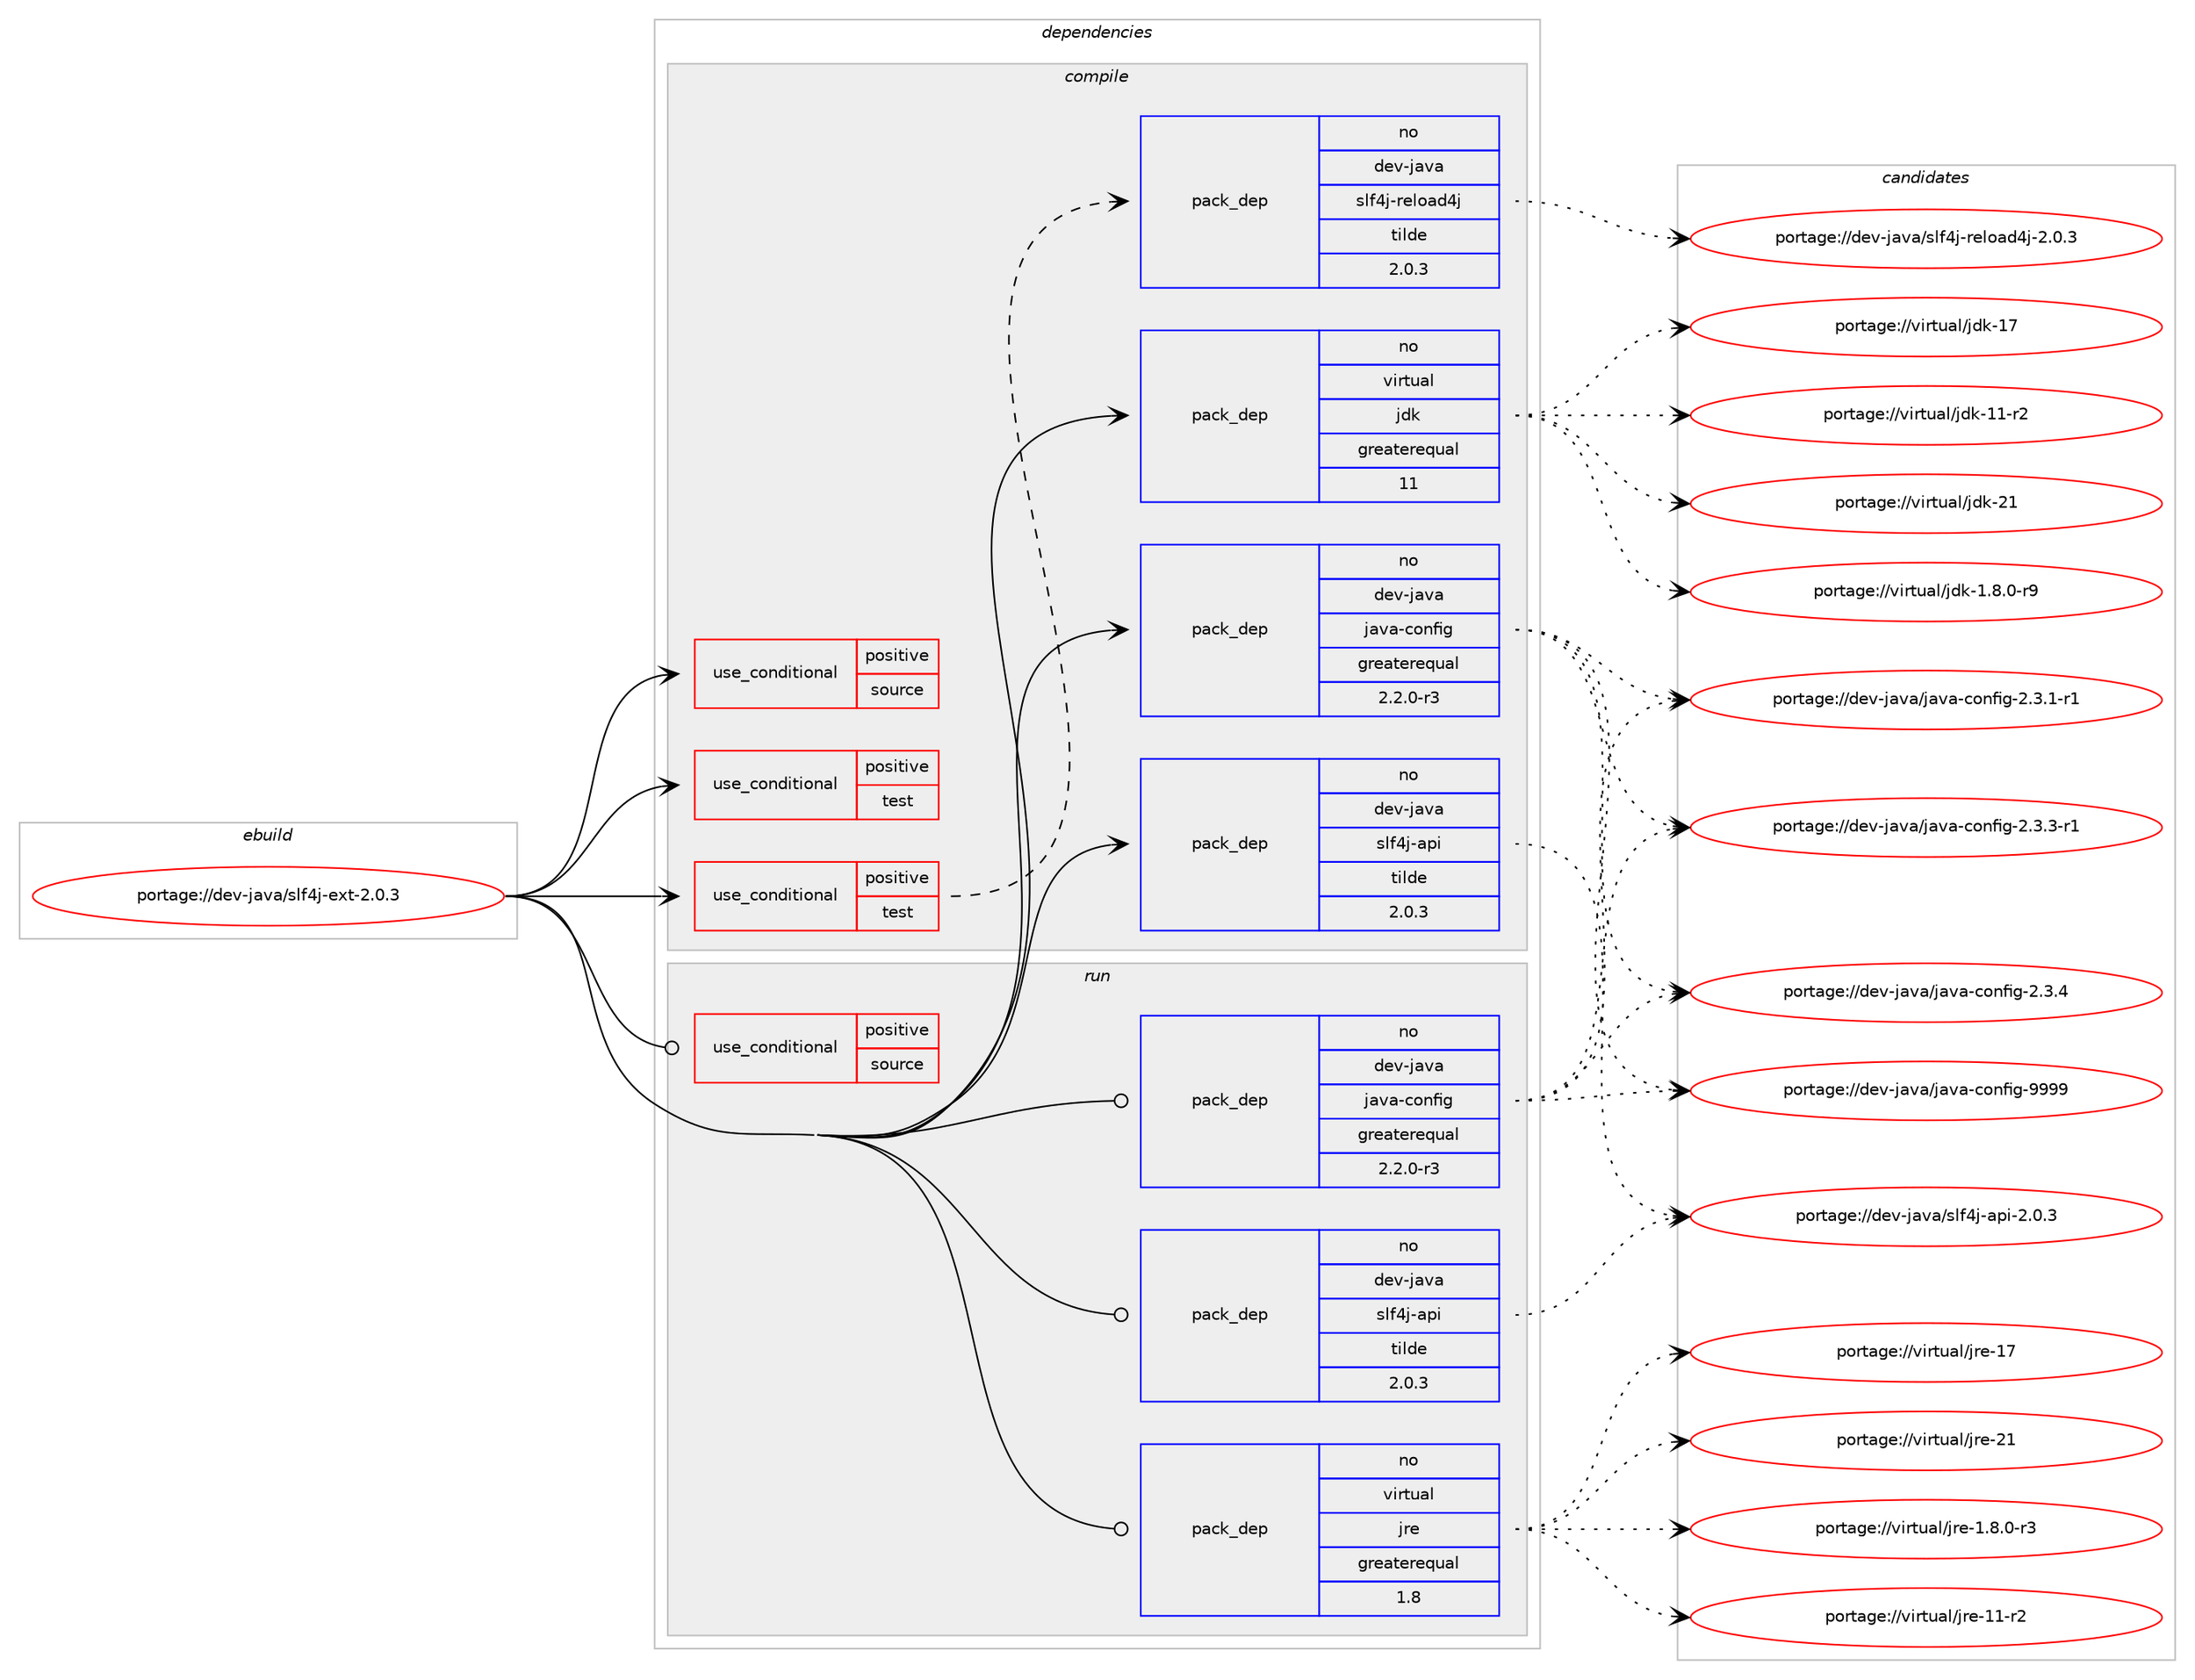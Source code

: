 digraph prolog {

# *************
# Graph options
# *************

newrank=true;
concentrate=true;
compound=true;
graph [rankdir=LR,fontname=Helvetica,fontsize=10,ranksep=1.5];#, ranksep=2.5, nodesep=0.2];
edge  [arrowhead=vee];
node  [fontname=Helvetica,fontsize=10];

# **********
# The ebuild
# **********

subgraph cluster_leftcol {
color=gray;
rank=same;
label=<<i>ebuild</i>>;
id [label="portage://dev-java/slf4j-ext-2.0.3", color=red, width=4, href="../dev-java/slf4j-ext-2.0.3.svg"];
}

# ****************
# The dependencies
# ****************

subgraph cluster_midcol {
color=gray;
label=<<i>dependencies</i>>;
subgraph cluster_compile {
fillcolor="#eeeeee";
style=filled;
label=<<i>compile</i>>;
subgraph cond21810 {
dependency49350 [label=<<TABLE BORDER="0" CELLBORDER="1" CELLSPACING="0" CELLPADDING="4"><TR><TD ROWSPAN="3" CELLPADDING="10">use_conditional</TD></TR><TR><TD>positive</TD></TR><TR><TD>source</TD></TR></TABLE>>, shape=none, color=red];
# *** BEGIN UNKNOWN DEPENDENCY TYPE (TODO) ***
# dependency49350 -> package_dependency(portage://dev-java/slf4j-ext-2.0.3,install,no,app-arch,zip,none,[,,],[],[])
# *** END UNKNOWN DEPENDENCY TYPE (TODO) ***

}
id:e -> dependency49350:w [weight=20,style="solid",arrowhead="vee"];
subgraph cond21811 {
dependency49351 [label=<<TABLE BORDER="0" CELLBORDER="1" CELLSPACING="0" CELLPADDING="4"><TR><TD ROWSPAN="3" CELLPADDING="10">use_conditional</TD></TR><TR><TD>positive</TD></TR><TR><TD>test</TD></TR></TABLE>>, shape=none, color=red];
# *** BEGIN UNKNOWN DEPENDENCY TYPE (TODO) ***
# dependency49351 -> package_dependency(portage://dev-java/slf4j-ext-2.0.3,install,no,dev-java,junit,none,[,,],[slot(4)],[])
# *** END UNKNOWN DEPENDENCY TYPE (TODO) ***

}
id:e -> dependency49351:w [weight=20,style="solid",arrowhead="vee"];
subgraph cond21812 {
dependency49352 [label=<<TABLE BORDER="0" CELLBORDER="1" CELLSPACING="0" CELLPADDING="4"><TR><TD ROWSPAN="3" CELLPADDING="10">use_conditional</TD></TR><TR><TD>positive</TD></TR><TR><TD>test</TD></TR></TABLE>>, shape=none, color=red];
subgraph pack26508 {
dependency49353 [label=<<TABLE BORDER="0" CELLBORDER="1" CELLSPACING="0" CELLPADDING="4" WIDTH="220"><TR><TD ROWSPAN="6" CELLPADDING="30">pack_dep</TD></TR><TR><TD WIDTH="110">no</TD></TR><TR><TD>dev-java</TD></TR><TR><TD>slf4j-reload4j</TD></TR><TR><TD>tilde</TD></TR><TR><TD>2.0.3</TD></TR></TABLE>>, shape=none, color=blue];
}
dependency49352:e -> dependency49353:w [weight=20,style="dashed",arrowhead="vee"];
}
id:e -> dependency49352:w [weight=20,style="solid",arrowhead="vee"];
# *** BEGIN UNKNOWN DEPENDENCY TYPE (TODO) ***
# id -> package_dependency(portage://dev-java/slf4j-ext-2.0.3,install,no,dev-java,cal10n,none,[,,],[slot(0)],[])
# *** END UNKNOWN DEPENDENCY TYPE (TODO) ***

subgraph pack26509 {
dependency49354 [label=<<TABLE BORDER="0" CELLBORDER="1" CELLSPACING="0" CELLPADDING="4" WIDTH="220"><TR><TD ROWSPAN="6" CELLPADDING="30">pack_dep</TD></TR><TR><TD WIDTH="110">no</TD></TR><TR><TD>dev-java</TD></TR><TR><TD>java-config</TD></TR><TR><TD>greaterequal</TD></TR><TR><TD>2.2.0-r3</TD></TR></TABLE>>, shape=none, color=blue];
}
id:e -> dependency49354:w [weight=20,style="solid",arrowhead="vee"];
# *** BEGIN UNKNOWN DEPENDENCY TYPE (TODO) ***
# id -> package_dependency(portage://dev-java/slf4j-ext-2.0.3,install,no,dev-java,javassist,none,[,,],[slot(3)],[])
# *** END UNKNOWN DEPENDENCY TYPE (TODO) ***

subgraph pack26510 {
dependency49355 [label=<<TABLE BORDER="0" CELLBORDER="1" CELLSPACING="0" CELLPADDING="4" WIDTH="220"><TR><TD ROWSPAN="6" CELLPADDING="30">pack_dep</TD></TR><TR><TD WIDTH="110">no</TD></TR><TR><TD>dev-java</TD></TR><TR><TD>slf4j-api</TD></TR><TR><TD>tilde</TD></TR><TR><TD>2.0.3</TD></TR></TABLE>>, shape=none, color=blue];
}
id:e -> dependency49355:w [weight=20,style="solid",arrowhead="vee"];
subgraph pack26511 {
dependency49356 [label=<<TABLE BORDER="0" CELLBORDER="1" CELLSPACING="0" CELLPADDING="4" WIDTH="220"><TR><TD ROWSPAN="6" CELLPADDING="30">pack_dep</TD></TR><TR><TD WIDTH="110">no</TD></TR><TR><TD>virtual</TD></TR><TR><TD>jdk</TD></TR><TR><TD>greaterequal</TD></TR><TR><TD>11</TD></TR></TABLE>>, shape=none, color=blue];
}
id:e -> dependency49356:w [weight=20,style="solid",arrowhead="vee"];
}
subgraph cluster_compileandrun {
fillcolor="#eeeeee";
style=filled;
label=<<i>compile and run</i>>;
}
subgraph cluster_run {
fillcolor="#eeeeee";
style=filled;
label=<<i>run</i>>;
subgraph cond21813 {
dependency49357 [label=<<TABLE BORDER="0" CELLBORDER="1" CELLSPACING="0" CELLPADDING="4"><TR><TD ROWSPAN="3" CELLPADDING="10">use_conditional</TD></TR><TR><TD>positive</TD></TR><TR><TD>source</TD></TR></TABLE>>, shape=none, color=red];
# *** BEGIN UNKNOWN DEPENDENCY TYPE (TODO) ***
# dependency49357 -> package_dependency(portage://dev-java/slf4j-ext-2.0.3,run,no,app-arch,zip,none,[,,],[],[])
# *** END UNKNOWN DEPENDENCY TYPE (TODO) ***

}
id:e -> dependency49357:w [weight=20,style="solid",arrowhead="odot"];
# *** BEGIN UNKNOWN DEPENDENCY TYPE (TODO) ***
# id -> package_dependency(portage://dev-java/slf4j-ext-2.0.3,run,no,dev-java,cal10n,none,[,,],[slot(0)],[])
# *** END UNKNOWN DEPENDENCY TYPE (TODO) ***

subgraph pack26512 {
dependency49358 [label=<<TABLE BORDER="0" CELLBORDER="1" CELLSPACING="0" CELLPADDING="4" WIDTH="220"><TR><TD ROWSPAN="6" CELLPADDING="30">pack_dep</TD></TR><TR><TD WIDTH="110">no</TD></TR><TR><TD>dev-java</TD></TR><TR><TD>java-config</TD></TR><TR><TD>greaterequal</TD></TR><TR><TD>2.2.0-r3</TD></TR></TABLE>>, shape=none, color=blue];
}
id:e -> dependency49358:w [weight=20,style="solid",arrowhead="odot"];
# *** BEGIN UNKNOWN DEPENDENCY TYPE (TODO) ***
# id -> package_dependency(portage://dev-java/slf4j-ext-2.0.3,run,no,dev-java,javassist,none,[,,],[slot(3)],[])
# *** END UNKNOWN DEPENDENCY TYPE (TODO) ***

subgraph pack26513 {
dependency49359 [label=<<TABLE BORDER="0" CELLBORDER="1" CELLSPACING="0" CELLPADDING="4" WIDTH="220"><TR><TD ROWSPAN="6" CELLPADDING="30">pack_dep</TD></TR><TR><TD WIDTH="110">no</TD></TR><TR><TD>dev-java</TD></TR><TR><TD>slf4j-api</TD></TR><TR><TD>tilde</TD></TR><TR><TD>2.0.3</TD></TR></TABLE>>, shape=none, color=blue];
}
id:e -> dependency49359:w [weight=20,style="solid",arrowhead="odot"];
subgraph pack26514 {
dependency49360 [label=<<TABLE BORDER="0" CELLBORDER="1" CELLSPACING="0" CELLPADDING="4" WIDTH="220"><TR><TD ROWSPAN="6" CELLPADDING="30">pack_dep</TD></TR><TR><TD WIDTH="110">no</TD></TR><TR><TD>virtual</TD></TR><TR><TD>jre</TD></TR><TR><TD>greaterequal</TD></TR><TR><TD>1.8</TD></TR></TABLE>>, shape=none, color=blue];
}
id:e -> dependency49360:w [weight=20,style="solid",arrowhead="odot"];
}
}

# **************
# The candidates
# **************

subgraph cluster_choices {
rank=same;
color=gray;
label=<<i>candidates</i>>;

subgraph choice26508 {
color=black;
nodesep=1;
choice1001011184510697118974711510810252106451141011081119710052106455046484651 [label="portage://dev-java/slf4j-reload4j-2.0.3", color=red, width=4,href="../dev-java/slf4j-reload4j-2.0.3.svg"];
dependency49353:e -> choice1001011184510697118974711510810252106451141011081119710052106455046484651:w [style=dotted,weight="100"];
}
subgraph choice26509 {
color=black;
nodesep=1;
choice10010111845106971189747106971189745991111101021051034550465146494511449 [label="portage://dev-java/java-config-2.3.1-r1", color=red, width=4,href="../dev-java/java-config-2.3.1-r1.svg"];
choice10010111845106971189747106971189745991111101021051034550465146514511449 [label="portage://dev-java/java-config-2.3.3-r1", color=red, width=4,href="../dev-java/java-config-2.3.3-r1.svg"];
choice1001011184510697118974710697118974599111110102105103455046514652 [label="portage://dev-java/java-config-2.3.4", color=red, width=4,href="../dev-java/java-config-2.3.4.svg"];
choice10010111845106971189747106971189745991111101021051034557575757 [label="portage://dev-java/java-config-9999", color=red, width=4,href="../dev-java/java-config-9999.svg"];
dependency49354:e -> choice10010111845106971189747106971189745991111101021051034550465146494511449:w [style=dotted,weight="100"];
dependency49354:e -> choice10010111845106971189747106971189745991111101021051034550465146514511449:w [style=dotted,weight="100"];
dependency49354:e -> choice1001011184510697118974710697118974599111110102105103455046514652:w [style=dotted,weight="100"];
dependency49354:e -> choice10010111845106971189747106971189745991111101021051034557575757:w [style=dotted,weight="100"];
}
subgraph choice26510 {
color=black;
nodesep=1;
choice10010111845106971189747115108102521064597112105455046484651 [label="portage://dev-java/slf4j-api-2.0.3", color=red, width=4,href="../dev-java/slf4j-api-2.0.3.svg"];
dependency49355:e -> choice10010111845106971189747115108102521064597112105455046484651:w [style=dotted,weight="100"];
}
subgraph choice26511 {
color=black;
nodesep=1;
choice11810511411611797108471061001074549465646484511457 [label="portage://virtual/jdk-1.8.0-r9", color=red, width=4,href="../virtual/jdk-1.8.0-r9.svg"];
choice11810511411611797108471061001074549494511450 [label="portage://virtual/jdk-11-r2", color=red, width=4,href="../virtual/jdk-11-r2.svg"];
choice1181051141161179710847106100107454955 [label="portage://virtual/jdk-17", color=red, width=4,href="../virtual/jdk-17.svg"];
choice1181051141161179710847106100107455049 [label="portage://virtual/jdk-21", color=red, width=4,href="../virtual/jdk-21.svg"];
dependency49356:e -> choice11810511411611797108471061001074549465646484511457:w [style=dotted,weight="100"];
dependency49356:e -> choice11810511411611797108471061001074549494511450:w [style=dotted,weight="100"];
dependency49356:e -> choice1181051141161179710847106100107454955:w [style=dotted,weight="100"];
dependency49356:e -> choice1181051141161179710847106100107455049:w [style=dotted,weight="100"];
}
subgraph choice26512 {
color=black;
nodesep=1;
choice10010111845106971189747106971189745991111101021051034550465146494511449 [label="portage://dev-java/java-config-2.3.1-r1", color=red, width=4,href="../dev-java/java-config-2.3.1-r1.svg"];
choice10010111845106971189747106971189745991111101021051034550465146514511449 [label="portage://dev-java/java-config-2.3.3-r1", color=red, width=4,href="../dev-java/java-config-2.3.3-r1.svg"];
choice1001011184510697118974710697118974599111110102105103455046514652 [label="portage://dev-java/java-config-2.3.4", color=red, width=4,href="../dev-java/java-config-2.3.4.svg"];
choice10010111845106971189747106971189745991111101021051034557575757 [label="portage://dev-java/java-config-9999", color=red, width=4,href="../dev-java/java-config-9999.svg"];
dependency49358:e -> choice10010111845106971189747106971189745991111101021051034550465146494511449:w [style=dotted,weight="100"];
dependency49358:e -> choice10010111845106971189747106971189745991111101021051034550465146514511449:w [style=dotted,weight="100"];
dependency49358:e -> choice1001011184510697118974710697118974599111110102105103455046514652:w [style=dotted,weight="100"];
dependency49358:e -> choice10010111845106971189747106971189745991111101021051034557575757:w [style=dotted,weight="100"];
}
subgraph choice26513 {
color=black;
nodesep=1;
choice10010111845106971189747115108102521064597112105455046484651 [label="portage://dev-java/slf4j-api-2.0.3", color=red, width=4,href="../dev-java/slf4j-api-2.0.3.svg"];
dependency49359:e -> choice10010111845106971189747115108102521064597112105455046484651:w [style=dotted,weight="100"];
}
subgraph choice26514 {
color=black;
nodesep=1;
choice11810511411611797108471061141014549465646484511451 [label="portage://virtual/jre-1.8.0-r3", color=red, width=4,href="../virtual/jre-1.8.0-r3.svg"];
choice11810511411611797108471061141014549494511450 [label="portage://virtual/jre-11-r2", color=red, width=4,href="../virtual/jre-11-r2.svg"];
choice1181051141161179710847106114101454955 [label="portage://virtual/jre-17", color=red, width=4,href="../virtual/jre-17.svg"];
choice1181051141161179710847106114101455049 [label="portage://virtual/jre-21", color=red, width=4,href="../virtual/jre-21.svg"];
dependency49360:e -> choice11810511411611797108471061141014549465646484511451:w [style=dotted,weight="100"];
dependency49360:e -> choice11810511411611797108471061141014549494511450:w [style=dotted,weight="100"];
dependency49360:e -> choice1181051141161179710847106114101454955:w [style=dotted,weight="100"];
dependency49360:e -> choice1181051141161179710847106114101455049:w [style=dotted,weight="100"];
}
}

}
